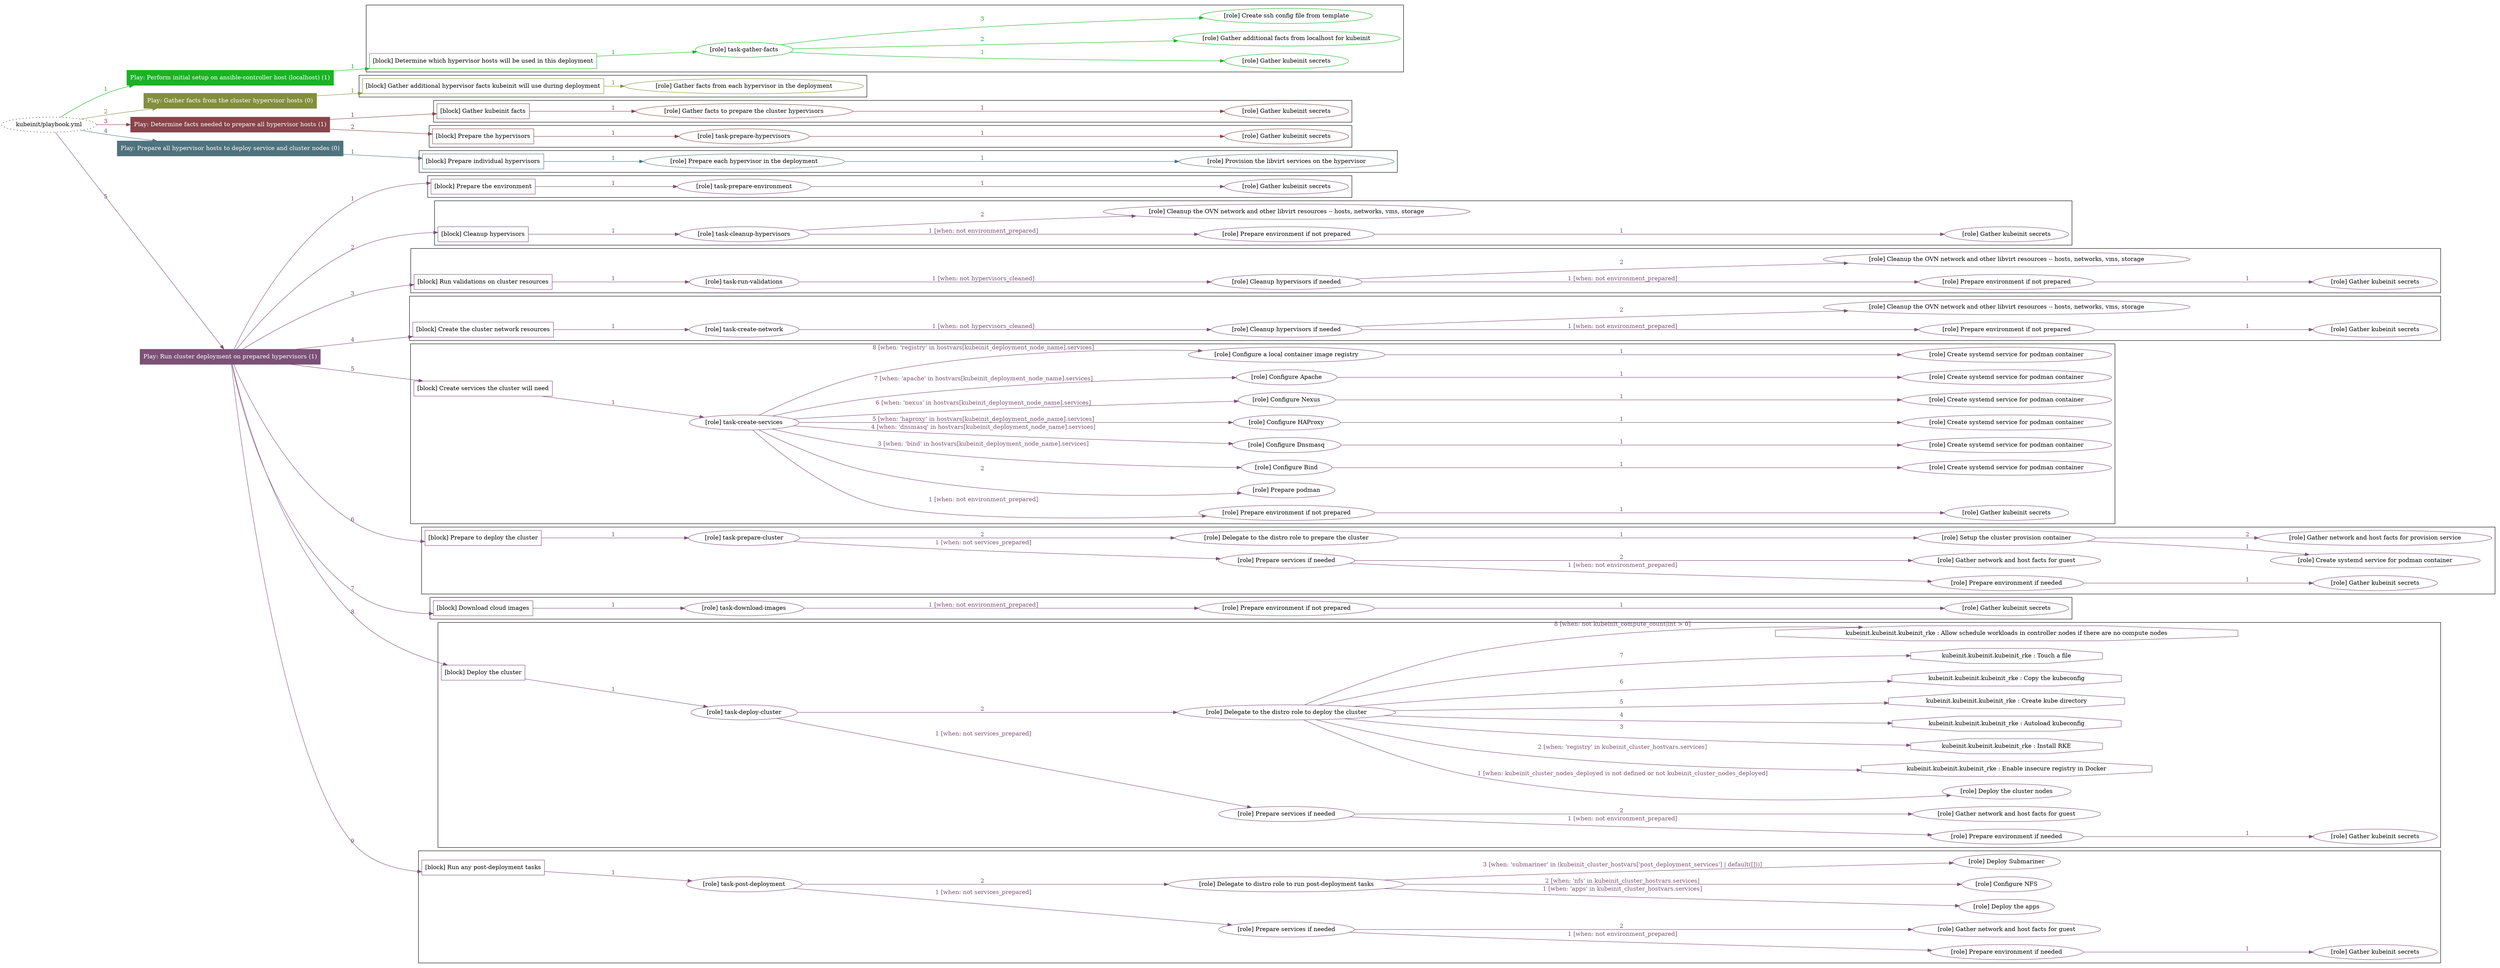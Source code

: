 digraph {
	graph [concentrate=true ordering=in rankdir=LR ratio=fill]
	edge [esep=5 sep=10]
	"kubeinit/playbook.yml" [URL="/home/runner/work/kubeinit/kubeinit/kubeinit/playbook.yml" id=playbook_711c20c7 style=dotted]
	"kubeinit/playbook.yml" -> play_214fc1b0 [label="1 " color="#19b325" fontcolor="#19b325" id=edge_57dbe8b3 labeltooltip="1 " tooltip="1 "]
	subgraph "Play: Perform initial setup on ansible-controller host (localhost) (1)" {
		play_214fc1b0 [label="Play: Perform initial setup on ansible-controller host (localhost) (1)" URL="/home/runner/work/kubeinit/kubeinit/kubeinit/playbook.yml" color="#19b325" fontcolor="#ffffff" id=play_214fc1b0 shape=box style=filled tooltip=localhost]
		play_214fc1b0 -> block_ea44c848 [label=1 color="#19b325" fontcolor="#19b325" id=edge_95ed7a09 labeltooltip=1 tooltip=1]
		subgraph cluster_block_ea44c848 {
			block_ea44c848 [label="[block] Determine which hypervisor hosts will be used in this deployment" URL="/home/runner/work/kubeinit/kubeinit/kubeinit/playbook.yml" color="#19b325" id=block_ea44c848 labeltooltip="Determine which hypervisor hosts will be used in this deployment" shape=box tooltip="Determine which hypervisor hosts will be used in this deployment"]
			block_ea44c848 -> role_e1f1c44b [label="1 " color="#19b325" fontcolor="#19b325" id=edge_ef534109 labeltooltip="1 " tooltip="1 "]
			subgraph "task-gather-facts" {
				role_e1f1c44b [label="[role] task-gather-facts" URL="/home/runner/work/kubeinit/kubeinit/kubeinit/playbook.yml" color="#19b325" id=role_e1f1c44b tooltip="task-gather-facts"]
				role_e1f1c44b -> role_3c6c5a44 [label="1 " color="#19b325" fontcolor="#19b325" id=edge_dedf1a59 labeltooltip="1 " tooltip="1 "]
				subgraph "Gather kubeinit secrets" {
					role_3c6c5a44 [label="[role] Gather kubeinit secrets" URL="/home/runner/.ansible/collections/ansible_collections/kubeinit/kubeinit/roles/kubeinit_prepare/tasks/build_hypervisors_group.yml" color="#19b325" id=role_3c6c5a44 tooltip="Gather kubeinit secrets"]
				}
				role_e1f1c44b -> role_33e240e6 [label="2 " color="#19b325" fontcolor="#19b325" id=edge_1fec184f labeltooltip="2 " tooltip="2 "]
				subgraph "Gather additional facts from localhost for kubeinit" {
					role_33e240e6 [label="[role] Gather additional facts from localhost for kubeinit" URL="/home/runner/.ansible/collections/ansible_collections/kubeinit/kubeinit/roles/kubeinit_prepare/tasks/build_hypervisors_group.yml" color="#19b325" id=role_33e240e6 tooltip="Gather additional facts from localhost for kubeinit"]
				}
				role_e1f1c44b -> role_198b8e3d [label="3 " color="#19b325" fontcolor="#19b325" id=edge_65fb6770 labeltooltip="3 " tooltip="3 "]
				subgraph "Create ssh config file from template" {
					role_198b8e3d [label="[role] Create ssh config file from template" URL="/home/runner/.ansible/collections/ansible_collections/kubeinit/kubeinit/roles/kubeinit_prepare/tasks/build_hypervisors_group.yml" color="#19b325" id=role_198b8e3d tooltip="Create ssh config file from template"]
				}
			}
		}
	}
	"kubeinit/playbook.yml" -> play_90fe5280 [label="2 " color="#838f3d" fontcolor="#838f3d" id=edge_ece88d2c labeltooltip="2 " tooltip="2 "]
	subgraph "Play: Gather facts from the cluster hypervisor hosts (0)" {
		play_90fe5280 [label="Play: Gather facts from the cluster hypervisor hosts (0)" URL="/home/runner/work/kubeinit/kubeinit/kubeinit/playbook.yml" color="#838f3d" fontcolor="#ffffff" id=play_90fe5280 shape=box style=filled tooltip="Play: Gather facts from the cluster hypervisor hosts (0)"]
		play_90fe5280 -> block_8ce32728 [label=1 color="#838f3d" fontcolor="#838f3d" id=edge_19ced10d labeltooltip=1 tooltip=1]
		subgraph cluster_block_8ce32728 {
			block_8ce32728 [label="[block] Gather additional hypervisor facts kubeinit will use during deployment" URL="/home/runner/work/kubeinit/kubeinit/kubeinit/playbook.yml" color="#838f3d" id=block_8ce32728 labeltooltip="Gather additional hypervisor facts kubeinit will use during deployment" shape=box tooltip="Gather additional hypervisor facts kubeinit will use during deployment"]
			block_8ce32728 -> role_c88ebbcf [label="1 " color="#838f3d" fontcolor="#838f3d" id=edge_a207d5c6 labeltooltip="1 " tooltip="1 "]
			subgraph "Gather facts from each hypervisor in the deployment" {
				role_c88ebbcf [label="[role] Gather facts from each hypervisor in the deployment" URL="/home/runner/work/kubeinit/kubeinit/kubeinit/playbook.yml" color="#838f3d" id=role_c88ebbcf tooltip="Gather facts from each hypervisor in the deployment"]
			}
		}
	}
	"kubeinit/playbook.yml" -> play_fbc1d474 [label="3 " color="#88444a" fontcolor="#88444a" id=edge_8e4b7264 labeltooltip="3 " tooltip="3 "]
	subgraph "Play: Determine facts needed to prepare all hypervisor hosts (1)" {
		play_fbc1d474 [label="Play: Determine facts needed to prepare all hypervisor hosts (1)" URL="/home/runner/work/kubeinit/kubeinit/kubeinit/playbook.yml" color="#88444a" fontcolor="#ffffff" id=play_fbc1d474 shape=box style=filled tooltip=localhost]
		play_fbc1d474 -> block_ddf51ad2 [label=1 color="#88444a" fontcolor="#88444a" id=edge_068ac76c labeltooltip=1 tooltip=1]
		subgraph cluster_block_ddf51ad2 {
			block_ddf51ad2 [label="[block] Gather kubeinit facts" URL="/home/runner/work/kubeinit/kubeinit/kubeinit/playbook.yml" color="#88444a" id=block_ddf51ad2 labeltooltip="Gather kubeinit facts" shape=box tooltip="Gather kubeinit facts"]
			block_ddf51ad2 -> role_77435d67 [label="1 " color="#88444a" fontcolor="#88444a" id=edge_20fa06d5 labeltooltip="1 " tooltip="1 "]
			subgraph "Gather facts to prepare the cluster hypervisors" {
				role_77435d67 [label="[role] Gather facts to prepare the cluster hypervisors" URL="/home/runner/work/kubeinit/kubeinit/kubeinit/playbook.yml" color="#88444a" id=role_77435d67 tooltip="Gather facts to prepare the cluster hypervisors"]
				role_77435d67 -> role_51ab264b [label="1 " color="#88444a" fontcolor="#88444a" id=edge_7c621c55 labeltooltip="1 " tooltip="1 "]
				subgraph "Gather kubeinit secrets" {
					role_51ab264b [label="[role] Gather kubeinit secrets" URL="/home/runner/.ansible/collections/ansible_collections/kubeinit/kubeinit/roles/kubeinit_prepare/tasks/gather_kubeinit_facts.yml" color="#88444a" id=role_51ab264b tooltip="Gather kubeinit secrets"]
				}
			}
		}
		play_fbc1d474 -> block_6181ce91 [label=2 color="#88444a" fontcolor="#88444a" id=edge_a964f5ef labeltooltip=2 tooltip=2]
		subgraph cluster_block_6181ce91 {
			block_6181ce91 [label="[block] Prepare the hypervisors" URL="/home/runner/work/kubeinit/kubeinit/kubeinit/playbook.yml" color="#88444a" id=block_6181ce91 labeltooltip="Prepare the hypervisors" shape=box tooltip="Prepare the hypervisors"]
			block_6181ce91 -> role_5fa8d7a3 [label="1 " color="#88444a" fontcolor="#88444a" id=edge_6501dcb7 labeltooltip="1 " tooltip="1 "]
			subgraph "task-prepare-hypervisors" {
				role_5fa8d7a3 [label="[role] task-prepare-hypervisors" URL="/home/runner/work/kubeinit/kubeinit/kubeinit/playbook.yml" color="#88444a" id=role_5fa8d7a3 tooltip="task-prepare-hypervisors"]
				role_5fa8d7a3 -> role_8c03abdd [label="1 " color="#88444a" fontcolor="#88444a" id=edge_675681dc labeltooltip="1 " tooltip="1 "]
				subgraph "Gather kubeinit secrets" {
					role_8c03abdd [label="[role] Gather kubeinit secrets" URL="/home/runner/.ansible/collections/ansible_collections/kubeinit/kubeinit/roles/kubeinit_prepare/tasks/gather_kubeinit_facts.yml" color="#88444a" id=role_8c03abdd tooltip="Gather kubeinit secrets"]
				}
			}
		}
	}
	"kubeinit/playbook.yml" -> play_4b5b3547 [label="4 " color="#4f737d" fontcolor="#4f737d" id=edge_95fb5eca labeltooltip="4 " tooltip="4 "]
	subgraph "Play: Prepare all hypervisor hosts to deploy service and cluster nodes (0)" {
		play_4b5b3547 [label="Play: Prepare all hypervisor hosts to deploy service and cluster nodes (0)" URL="/home/runner/work/kubeinit/kubeinit/kubeinit/playbook.yml" color="#4f737d" fontcolor="#ffffff" id=play_4b5b3547 shape=box style=filled tooltip="Play: Prepare all hypervisor hosts to deploy service and cluster nodes (0)"]
		play_4b5b3547 -> block_3a2e6f7f [label=1 color="#4f737d" fontcolor="#4f737d" id=edge_73a183a6 labeltooltip=1 tooltip=1]
		subgraph cluster_block_3a2e6f7f {
			block_3a2e6f7f [label="[block] Prepare individual hypervisors" URL="/home/runner/work/kubeinit/kubeinit/kubeinit/playbook.yml" color="#4f737d" id=block_3a2e6f7f labeltooltip="Prepare individual hypervisors" shape=box tooltip="Prepare individual hypervisors"]
			block_3a2e6f7f -> role_417a2076 [label="1 " color="#4f737d" fontcolor="#4f737d" id=edge_ab712b32 labeltooltip="1 " tooltip="1 "]
			subgraph "Prepare each hypervisor in the deployment" {
				role_417a2076 [label="[role] Prepare each hypervisor in the deployment" URL="/home/runner/work/kubeinit/kubeinit/kubeinit/playbook.yml" color="#4f737d" id=role_417a2076 tooltip="Prepare each hypervisor in the deployment"]
				role_417a2076 -> role_24efe992 [label="1 " color="#4f737d" fontcolor="#4f737d" id=edge_10b0008b labeltooltip="1 " tooltip="1 "]
				subgraph "Provision the libvirt services on the hypervisor" {
					role_24efe992 [label="[role] Provision the libvirt services on the hypervisor" URL="/home/runner/.ansible/collections/ansible_collections/kubeinit/kubeinit/roles/kubeinit_prepare/tasks/prepare_hypervisor.yml" color="#4f737d" id=role_24efe992 tooltip="Provision the libvirt services on the hypervisor"]
				}
			}
		}
	}
	"kubeinit/playbook.yml" -> play_e7822eab [label="5 " color="#7c5077" fontcolor="#7c5077" id=edge_194113bd labeltooltip="5 " tooltip="5 "]
	subgraph "Play: Run cluster deployment on prepared hypervisors (1)" {
		play_e7822eab [label="Play: Run cluster deployment on prepared hypervisors (1)" URL="/home/runner/work/kubeinit/kubeinit/kubeinit/playbook.yml" color="#7c5077" fontcolor="#ffffff" id=play_e7822eab shape=box style=filled tooltip=localhost]
		play_e7822eab -> block_1a16187d [label=1 color="#7c5077" fontcolor="#7c5077" id=edge_89b601cd labeltooltip=1 tooltip=1]
		subgraph cluster_block_1a16187d {
			block_1a16187d [label="[block] Prepare the environment" URL="/home/runner/work/kubeinit/kubeinit/kubeinit/playbook.yml" color="#7c5077" id=block_1a16187d labeltooltip="Prepare the environment" shape=box tooltip="Prepare the environment"]
			block_1a16187d -> role_b9d15fd5 [label="1 " color="#7c5077" fontcolor="#7c5077" id=edge_543f67b5 labeltooltip="1 " tooltip="1 "]
			subgraph "task-prepare-environment" {
				role_b9d15fd5 [label="[role] task-prepare-environment" URL="/home/runner/work/kubeinit/kubeinit/kubeinit/playbook.yml" color="#7c5077" id=role_b9d15fd5 tooltip="task-prepare-environment"]
				role_b9d15fd5 -> role_70a9867b [label="1 " color="#7c5077" fontcolor="#7c5077" id=edge_7da4112d labeltooltip="1 " tooltip="1 "]
				subgraph "Gather kubeinit secrets" {
					role_70a9867b [label="[role] Gather kubeinit secrets" URL="/home/runner/.ansible/collections/ansible_collections/kubeinit/kubeinit/roles/kubeinit_prepare/tasks/gather_kubeinit_facts.yml" color="#7c5077" id=role_70a9867b tooltip="Gather kubeinit secrets"]
				}
			}
		}
		play_e7822eab -> block_aea84bf8 [label=2 color="#7c5077" fontcolor="#7c5077" id=edge_16d8db32 labeltooltip=2 tooltip=2]
		subgraph cluster_block_aea84bf8 {
			block_aea84bf8 [label="[block] Cleanup hypervisors" URL="/home/runner/work/kubeinit/kubeinit/kubeinit/playbook.yml" color="#7c5077" id=block_aea84bf8 labeltooltip="Cleanup hypervisors" shape=box tooltip="Cleanup hypervisors"]
			block_aea84bf8 -> role_2a44ef31 [label="1 " color="#7c5077" fontcolor="#7c5077" id=edge_fe8e360c labeltooltip="1 " tooltip="1 "]
			subgraph "task-cleanup-hypervisors" {
				role_2a44ef31 [label="[role] task-cleanup-hypervisors" URL="/home/runner/work/kubeinit/kubeinit/kubeinit/playbook.yml" color="#7c5077" id=role_2a44ef31 tooltip="task-cleanup-hypervisors"]
				role_2a44ef31 -> role_69945e11 [label="1 [when: not environment_prepared]" color="#7c5077" fontcolor="#7c5077" id=edge_2a96bafc labeltooltip="1 [when: not environment_prepared]" tooltip="1 [when: not environment_prepared]"]
				subgraph "Prepare environment if not prepared" {
					role_69945e11 [label="[role] Prepare environment if not prepared" URL="/home/runner/.ansible/collections/ansible_collections/kubeinit/kubeinit/roles/kubeinit_prepare/tasks/cleanup_hypervisors.yml" color="#7c5077" id=role_69945e11 tooltip="Prepare environment if not prepared"]
					role_69945e11 -> role_60bac587 [label="1 " color="#7c5077" fontcolor="#7c5077" id=edge_454e96a7 labeltooltip="1 " tooltip="1 "]
					subgraph "Gather kubeinit secrets" {
						role_60bac587 [label="[role] Gather kubeinit secrets" URL="/home/runner/.ansible/collections/ansible_collections/kubeinit/kubeinit/roles/kubeinit_prepare/tasks/gather_kubeinit_facts.yml" color="#7c5077" id=role_60bac587 tooltip="Gather kubeinit secrets"]
					}
				}
				role_2a44ef31 -> role_38dc7ac6 [label="2 " color="#7c5077" fontcolor="#7c5077" id=edge_72c47abd labeltooltip="2 " tooltip="2 "]
				subgraph "Cleanup the OVN network and other libvirt resources -- hosts, networks, vms, storage" {
					role_38dc7ac6 [label="[role] Cleanup the OVN network and other libvirt resources -- hosts, networks, vms, storage" URL="/home/runner/.ansible/collections/ansible_collections/kubeinit/kubeinit/roles/kubeinit_prepare/tasks/cleanup_hypervisors.yml" color="#7c5077" id=role_38dc7ac6 tooltip="Cleanup the OVN network and other libvirt resources -- hosts, networks, vms, storage"]
				}
			}
		}
		play_e7822eab -> block_3b66fa49 [label=3 color="#7c5077" fontcolor="#7c5077" id=edge_faf1b9b4 labeltooltip=3 tooltip=3]
		subgraph cluster_block_3b66fa49 {
			block_3b66fa49 [label="[block] Run validations on cluster resources" URL="/home/runner/work/kubeinit/kubeinit/kubeinit/playbook.yml" color="#7c5077" id=block_3b66fa49 labeltooltip="Run validations on cluster resources" shape=box tooltip="Run validations on cluster resources"]
			block_3b66fa49 -> role_8dd8e506 [label="1 " color="#7c5077" fontcolor="#7c5077" id=edge_f4f17aca labeltooltip="1 " tooltip="1 "]
			subgraph "task-run-validations" {
				role_8dd8e506 [label="[role] task-run-validations" URL="/home/runner/work/kubeinit/kubeinit/kubeinit/playbook.yml" color="#7c5077" id=role_8dd8e506 tooltip="task-run-validations"]
				role_8dd8e506 -> role_51ef7f49 [label="1 [when: not hypervisors_cleaned]" color="#7c5077" fontcolor="#7c5077" id=edge_130e4265 labeltooltip="1 [when: not hypervisors_cleaned]" tooltip="1 [when: not hypervisors_cleaned]"]
				subgraph "Cleanup hypervisors if needed" {
					role_51ef7f49 [label="[role] Cleanup hypervisors if needed" URL="/home/runner/.ansible/collections/ansible_collections/kubeinit/kubeinit/roles/kubeinit_validations/tasks/main.yml" color="#7c5077" id=role_51ef7f49 tooltip="Cleanup hypervisors if needed"]
					role_51ef7f49 -> role_917b35ef [label="1 [when: not environment_prepared]" color="#7c5077" fontcolor="#7c5077" id=edge_a919403b labeltooltip="1 [when: not environment_prepared]" tooltip="1 [when: not environment_prepared]"]
					subgraph "Prepare environment if not prepared" {
						role_917b35ef [label="[role] Prepare environment if not prepared" URL="/home/runner/.ansible/collections/ansible_collections/kubeinit/kubeinit/roles/kubeinit_prepare/tasks/cleanup_hypervisors.yml" color="#7c5077" id=role_917b35ef tooltip="Prepare environment if not prepared"]
						role_917b35ef -> role_5bee7c97 [label="1 " color="#7c5077" fontcolor="#7c5077" id=edge_b479de59 labeltooltip="1 " tooltip="1 "]
						subgraph "Gather kubeinit secrets" {
							role_5bee7c97 [label="[role] Gather kubeinit secrets" URL="/home/runner/.ansible/collections/ansible_collections/kubeinit/kubeinit/roles/kubeinit_prepare/tasks/gather_kubeinit_facts.yml" color="#7c5077" id=role_5bee7c97 tooltip="Gather kubeinit secrets"]
						}
					}
					role_51ef7f49 -> role_f575540c [label="2 " color="#7c5077" fontcolor="#7c5077" id=edge_c1e54db2 labeltooltip="2 " tooltip="2 "]
					subgraph "Cleanup the OVN network and other libvirt resources -- hosts, networks, vms, storage" {
						role_f575540c [label="[role] Cleanup the OVN network and other libvirt resources -- hosts, networks, vms, storage" URL="/home/runner/.ansible/collections/ansible_collections/kubeinit/kubeinit/roles/kubeinit_prepare/tasks/cleanup_hypervisors.yml" color="#7c5077" id=role_f575540c tooltip="Cleanup the OVN network and other libvirt resources -- hosts, networks, vms, storage"]
					}
				}
			}
		}
		play_e7822eab -> block_64578ac2 [label=4 color="#7c5077" fontcolor="#7c5077" id=edge_e8721cf5 labeltooltip=4 tooltip=4]
		subgraph cluster_block_64578ac2 {
			block_64578ac2 [label="[block] Create the cluster network resources" URL="/home/runner/work/kubeinit/kubeinit/kubeinit/playbook.yml" color="#7c5077" id=block_64578ac2 labeltooltip="Create the cluster network resources" shape=box tooltip="Create the cluster network resources"]
			block_64578ac2 -> role_57e54713 [label="1 " color="#7c5077" fontcolor="#7c5077" id=edge_3db9b8ed labeltooltip="1 " tooltip="1 "]
			subgraph "task-create-network" {
				role_57e54713 [label="[role] task-create-network" URL="/home/runner/work/kubeinit/kubeinit/kubeinit/playbook.yml" color="#7c5077" id=role_57e54713 tooltip="task-create-network"]
				role_57e54713 -> role_9c4814fb [label="1 [when: not hypervisors_cleaned]" color="#7c5077" fontcolor="#7c5077" id=edge_f746c1ac labeltooltip="1 [when: not hypervisors_cleaned]" tooltip="1 [when: not hypervisors_cleaned]"]
				subgraph "Cleanup hypervisors if needed" {
					role_9c4814fb [label="[role] Cleanup hypervisors if needed" URL="/home/runner/.ansible/collections/ansible_collections/kubeinit/kubeinit/roles/kubeinit_libvirt/tasks/create_network.yml" color="#7c5077" id=role_9c4814fb tooltip="Cleanup hypervisors if needed"]
					role_9c4814fb -> role_ff69b3dd [label="1 [when: not environment_prepared]" color="#7c5077" fontcolor="#7c5077" id=edge_64c75f0f labeltooltip="1 [when: not environment_prepared]" tooltip="1 [when: not environment_prepared]"]
					subgraph "Prepare environment if not prepared" {
						role_ff69b3dd [label="[role] Prepare environment if not prepared" URL="/home/runner/.ansible/collections/ansible_collections/kubeinit/kubeinit/roles/kubeinit_prepare/tasks/cleanup_hypervisors.yml" color="#7c5077" id=role_ff69b3dd tooltip="Prepare environment if not prepared"]
						role_ff69b3dd -> role_91a0a296 [label="1 " color="#7c5077" fontcolor="#7c5077" id=edge_13a25625 labeltooltip="1 " tooltip="1 "]
						subgraph "Gather kubeinit secrets" {
							role_91a0a296 [label="[role] Gather kubeinit secrets" URL="/home/runner/.ansible/collections/ansible_collections/kubeinit/kubeinit/roles/kubeinit_prepare/tasks/gather_kubeinit_facts.yml" color="#7c5077" id=role_91a0a296 tooltip="Gather kubeinit secrets"]
						}
					}
					role_9c4814fb -> role_e885068e [label="2 " color="#7c5077" fontcolor="#7c5077" id=edge_9f51c68c labeltooltip="2 " tooltip="2 "]
					subgraph "Cleanup the OVN network and other libvirt resources -- hosts, networks, vms, storage" {
						role_e885068e [label="[role] Cleanup the OVN network and other libvirt resources -- hosts, networks, vms, storage" URL="/home/runner/.ansible/collections/ansible_collections/kubeinit/kubeinit/roles/kubeinit_prepare/tasks/cleanup_hypervisors.yml" color="#7c5077" id=role_e885068e tooltip="Cleanup the OVN network and other libvirt resources -- hosts, networks, vms, storage"]
					}
				}
			}
		}
		play_e7822eab -> block_e38591e6 [label=5 color="#7c5077" fontcolor="#7c5077" id=edge_d6c42f82 labeltooltip=5 tooltip=5]
		subgraph cluster_block_e38591e6 {
			block_e38591e6 [label="[block] Create services the cluster will need" URL="/home/runner/work/kubeinit/kubeinit/kubeinit/playbook.yml" color="#7c5077" id=block_e38591e6 labeltooltip="Create services the cluster will need" shape=box tooltip="Create services the cluster will need"]
			block_e38591e6 -> role_5f37a24f [label="1 " color="#7c5077" fontcolor="#7c5077" id=edge_ffc67028 labeltooltip="1 " tooltip="1 "]
			subgraph "task-create-services" {
				role_5f37a24f [label="[role] task-create-services" URL="/home/runner/work/kubeinit/kubeinit/kubeinit/playbook.yml" color="#7c5077" id=role_5f37a24f tooltip="task-create-services"]
				role_5f37a24f -> role_b68268a9 [label="1 [when: not environment_prepared]" color="#7c5077" fontcolor="#7c5077" id=edge_a255ffe8 labeltooltip="1 [when: not environment_prepared]" tooltip="1 [when: not environment_prepared]"]
				subgraph "Prepare environment if not prepared" {
					role_b68268a9 [label="[role] Prepare environment if not prepared" URL="/home/runner/.ansible/collections/ansible_collections/kubeinit/kubeinit/roles/kubeinit_services/tasks/main.yml" color="#7c5077" id=role_b68268a9 tooltip="Prepare environment if not prepared"]
					role_b68268a9 -> role_676692c2 [label="1 " color="#7c5077" fontcolor="#7c5077" id=edge_284086e5 labeltooltip="1 " tooltip="1 "]
					subgraph "Gather kubeinit secrets" {
						role_676692c2 [label="[role] Gather kubeinit secrets" URL="/home/runner/.ansible/collections/ansible_collections/kubeinit/kubeinit/roles/kubeinit_prepare/tasks/gather_kubeinit_facts.yml" color="#7c5077" id=role_676692c2 tooltip="Gather kubeinit secrets"]
					}
				}
				role_5f37a24f -> role_47969578 [label="2 " color="#7c5077" fontcolor="#7c5077" id=edge_728c14b8 labeltooltip="2 " tooltip="2 "]
				subgraph "Prepare podman" {
					role_47969578 [label="[role] Prepare podman" URL="/home/runner/.ansible/collections/ansible_collections/kubeinit/kubeinit/roles/kubeinit_services/tasks/00_create_service_pod.yml" color="#7c5077" id=role_47969578 tooltip="Prepare podman"]
				}
				role_5f37a24f -> role_09c079af [label="3 [when: 'bind' in hostvars[kubeinit_deployment_node_name].services]" color="#7c5077" fontcolor="#7c5077" id=edge_a419a7b6 labeltooltip="3 [when: 'bind' in hostvars[kubeinit_deployment_node_name].services]" tooltip="3 [when: 'bind' in hostvars[kubeinit_deployment_node_name].services]"]
				subgraph "Configure Bind" {
					role_09c079af [label="[role] Configure Bind" URL="/home/runner/.ansible/collections/ansible_collections/kubeinit/kubeinit/roles/kubeinit_services/tasks/start_services_containers.yml" color="#7c5077" id=role_09c079af tooltip="Configure Bind"]
					role_09c079af -> role_58a844c7 [label="1 " color="#7c5077" fontcolor="#7c5077" id=edge_38dc413a labeltooltip="1 " tooltip="1 "]
					subgraph "Create systemd service for podman container" {
						role_58a844c7 [label="[role] Create systemd service for podman container" URL="/home/runner/.ansible/collections/ansible_collections/kubeinit/kubeinit/roles/kubeinit_bind/tasks/main.yml" color="#7c5077" id=role_58a844c7 tooltip="Create systemd service for podman container"]
					}
				}
				role_5f37a24f -> role_75bf103f [label="4 [when: 'dnsmasq' in hostvars[kubeinit_deployment_node_name].services]" color="#7c5077" fontcolor="#7c5077" id=edge_8943fa74 labeltooltip="4 [when: 'dnsmasq' in hostvars[kubeinit_deployment_node_name].services]" tooltip="4 [when: 'dnsmasq' in hostvars[kubeinit_deployment_node_name].services]"]
				subgraph "Configure Dnsmasq" {
					role_75bf103f [label="[role] Configure Dnsmasq" URL="/home/runner/.ansible/collections/ansible_collections/kubeinit/kubeinit/roles/kubeinit_services/tasks/start_services_containers.yml" color="#7c5077" id=role_75bf103f tooltip="Configure Dnsmasq"]
					role_75bf103f -> role_1273b8ac [label="1 " color="#7c5077" fontcolor="#7c5077" id=edge_92ff3bc0 labeltooltip="1 " tooltip="1 "]
					subgraph "Create systemd service for podman container" {
						role_1273b8ac [label="[role] Create systemd service for podman container" URL="/home/runner/.ansible/collections/ansible_collections/kubeinit/kubeinit/roles/kubeinit_dnsmasq/tasks/main.yml" color="#7c5077" id=role_1273b8ac tooltip="Create systemd service for podman container"]
					}
				}
				role_5f37a24f -> role_76f90720 [label="5 [when: 'haproxy' in hostvars[kubeinit_deployment_node_name].services]" color="#7c5077" fontcolor="#7c5077" id=edge_55ba71b0 labeltooltip="5 [when: 'haproxy' in hostvars[kubeinit_deployment_node_name].services]" tooltip="5 [when: 'haproxy' in hostvars[kubeinit_deployment_node_name].services]"]
				subgraph "Configure HAProxy" {
					role_76f90720 [label="[role] Configure HAProxy" URL="/home/runner/.ansible/collections/ansible_collections/kubeinit/kubeinit/roles/kubeinit_services/tasks/start_services_containers.yml" color="#7c5077" id=role_76f90720 tooltip="Configure HAProxy"]
					role_76f90720 -> role_3d866302 [label="1 " color="#7c5077" fontcolor="#7c5077" id=edge_615f32cf labeltooltip="1 " tooltip="1 "]
					subgraph "Create systemd service for podman container" {
						role_3d866302 [label="[role] Create systemd service for podman container" URL="/home/runner/.ansible/collections/ansible_collections/kubeinit/kubeinit/roles/kubeinit_haproxy/tasks/main.yml" color="#7c5077" id=role_3d866302 tooltip="Create systemd service for podman container"]
					}
				}
				role_5f37a24f -> role_c3728678 [label="6 [when: 'nexus' in hostvars[kubeinit_deployment_node_name].services]" color="#7c5077" fontcolor="#7c5077" id=edge_83b0c218 labeltooltip="6 [when: 'nexus' in hostvars[kubeinit_deployment_node_name].services]" tooltip="6 [when: 'nexus' in hostvars[kubeinit_deployment_node_name].services]"]
				subgraph "Configure Nexus" {
					role_c3728678 [label="[role] Configure Nexus" URL="/home/runner/.ansible/collections/ansible_collections/kubeinit/kubeinit/roles/kubeinit_services/tasks/start_services_containers.yml" color="#7c5077" id=role_c3728678 tooltip="Configure Nexus"]
					role_c3728678 -> role_88f312d3 [label="1 " color="#7c5077" fontcolor="#7c5077" id=edge_8a241ec7 labeltooltip="1 " tooltip="1 "]
					subgraph "Create systemd service for podman container" {
						role_88f312d3 [label="[role] Create systemd service for podman container" URL="/home/runner/.ansible/collections/ansible_collections/kubeinit/kubeinit/roles/kubeinit_nexus/tasks/main.yml" color="#7c5077" id=role_88f312d3 tooltip="Create systemd service for podman container"]
					}
				}
				role_5f37a24f -> role_afd1b422 [label="7 [when: 'apache' in hostvars[kubeinit_deployment_node_name].services]" color="#7c5077" fontcolor="#7c5077" id=edge_2327b7c5 labeltooltip="7 [when: 'apache' in hostvars[kubeinit_deployment_node_name].services]" tooltip="7 [when: 'apache' in hostvars[kubeinit_deployment_node_name].services]"]
				subgraph "Configure Apache" {
					role_afd1b422 [label="[role] Configure Apache" URL="/home/runner/.ansible/collections/ansible_collections/kubeinit/kubeinit/roles/kubeinit_services/tasks/start_services_containers.yml" color="#7c5077" id=role_afd1b422 tooltip="Configure Apache"]
					role_afd1b422 -> role_e5b7bfdf [label="1 " color="#7c5077" fontcolor="#7c5077" id=edge_f2f154e1 labeltooltip="1 " tooltip="1 "]
					subgraph "Create systemd service for podman container" {
						role_e5b7bfdf [label="[role] Create systemd service for podman container" URL="/home/runner/.ansible/collections/ansible_collections/kubeinit/kubeinit/roles/kubeinit_apache/tasks/main.yml" color="#7c5077" id=role_e5b7bfdf tooltip="Create systemd service for podman container"]
					}
				}
				role_5f37a24f -> role_4d05e99e [label="8 [when: 'registry' in hostvars[kubeinit_deployment_node_name].services]" color="#7c5077" fontcolor="#7c5077" id=edge_ec2d119d labeltooltip="8 [when: 'registry' in hostvars[kubeinit_deployment_node_name].services]" tooltip="8 [when: 'registry' in hostvars[kubeinit_deployment_node_name].services]"]
				subgraph "Configure a local container image registry" {
					role_4d05e99e [label="[role] Configure a local container image registry" URL="/home/runner/.ansible/collections/ansible_collections/kubeinit/kubeinit/roles/kubeinit_services/tasks/start_services_containers.yml" color="#7c5077" id=role_4d05e99e tooltip="Configure a local container image registry"]
					role_4d05e99e -> role_d81531cd [label="1 " color="#7c5077" fontcolor="#7c5077" id=edge_3d8f76ec labeltooltip="1 " tooltip="1 "]
					subgraph "Create systemd service for podman container" {
						role_d81531cd [label="[role] Create systemd service for podman container" URL="/home/runner/.ansible/collections/ansible_collections/kubeinit/kubeinit/roles/kubeinit_registry/tasks/main.yml" color="#7c5077" id=role_d81531cd tooltip="Create systemd service for podman container"]
					}
				}
			}
		}
		play_e7822eab -> block_b770a70f [label=6 color="#7c5077" fontcolor="#7c5077" id=edge_44b8fd51 labeltooltip=6 tooltip=6]
		subgraph cluster_block_b770a70f {
			block_b770a70f [label="[block] Prepare to deploy the cluster" URL="/home/runner/work/kubeinit/kubeinit/kubeinit/playbook.yml" color="#7c5077" id=block_b770a70f labeltooltip="Prepare to deploy the cluster" shape=box tooltip="Prepare to deploy the cluster"]
			block_b770a70f -> role_c93e2a66 [label="1 " color="#7c5077" fontcolor="#7c5077" id=edge_f73d247c labeltooltip="1 " tooltip="1 "]
			subgraph "task-prepare-cluster" {
				role_c93e2a66 [label="[role] task-prepare-cluster" URL="/home/runner/work/kubeinit/kubeinit/kubeinit/playbook.yml" color="#7c5077" id=role_c93e2a66 tooltip="task-prepare-cluster"]
				role_c93e2a66 -> role_bd434b57 [label="1 [when: not services_prepared]" color="#7c5077" fontcolor="#7c5077" id=edge_3ff58923 labeltooltip="1 [when: not services_prepared]" tooltip="1 [when: not services_prepared]"]
				subgraph "Prepare services if needed" {
					role_bd434b57 [label="[role] Prepare services if needed" URL="/home/runner/.ansible/collections/ansible_collections/kubeinit/kubeinit/roles/kubeinit_prepare/tasks/prepare_cluster.yml" color="#7c5077" id=role_bd434b57 tooltip="Prepare services if needed"]
					role_bd434b57 -> role_9a8d5686 [label="1 [when: not environment_prepared]" color="#7c5077" fontcolor="#7c5077" id=edge_9ef0afc8 labeltooltip="1 [when: not environment_prepared]" tooltip="1 [when: not environment_prepared]"]
					subgraph "Prepare environment if needed" {
						role_9a8d5686 [label="[role] Prepare environment if needed" URL="/home/runner/.ansible/collections/ansible_collections/kubeinit/kubeinit/roles/kubeinit_services/tasks/prepare_services.yml" color="#7c5077" id=role_9a8d5686 tooltip="Prepare environment if needed"]
						role_9a8d5686 -> role_9236c680 [label="1 " color="#7c5077" fontcolor="#7c5077" id=edge_988661f6 labeltooltip="1 " tooltip="1 "]
						subgraph "Gather kubeinit secrets" {
							role_9236c680 [label="[role] Gather kubeinit secrets" URL="/home/runner/.ansible/collections/ansible_collections/kubeinit/kubeinit/roles/kubeinit_prepare/tasks/gather_kubeinit_facts.yml" color="#7c5077" id=role_9236c680 tooltip="Gather kubeinit secrets"]
						}
					}
					role_bd434b57 -> role_bb221d8b [label="2 " color="#7c5077" fontcolor="#7c5077" id=edge_80e5d085 labeltooltip="2 " tooltip="2 "]
					subgraph "Gather network and host facts for guest" {
						role_bb221d8b [label="[role] Gather network and host facts for guest" URL="/home/runner/.ansible/collections/ansible_collections/kubeinit/kubeinit/roles/kubeinit_services/tasks/prepare_services.yml" color="#7c5077" id=role_bb221d8b tooltip="Gather network and host facts for guest"]
					}
				}
				role_c93e2a66 -> role_2dc76e4b [label="2 " color="#7c5077" fontcolor="#7c5077" id=edge_8ce1b142 labeltooltip="2 " tooltip="2 "]
				subgraph "Delegate to the distro role to prepare the cluster" {
					role_2dc76e4b [label="[role] Delegate to the distro role to prepare the cluster" URL="/home/runner/.ansible/collections/ansible_collections/kubeinit/kubeinit/roles/kubeinit_prepare/tasks/prepare_cluster.yml" color="#7c5077" id=role_2dc76e4b tooltip="Delegate to the distro role to prepare the cluster"]
					role_2dc76e4b -> role_123b74b9 [label="1 " color="#7c5077" fontcolor="#7c5077" id=edge_b56f4ddb labeltooltip="1 " tooltip="1 "]
					subgraph "Setup the cluster provision container" {
						role_123b74b9 [label="[role] Setup the cluster provision container" URL="/home/runner/.ansible/collections/ansible_collections/kubeinit/kubeinit/roles/kubeinit_rke/tasks/prepare_cluster.yml" color="#7c5077" id=role_123b74b9 tooltip="Setup the cluster provision container"]
						role_123b74b9 -> role_c0611c22 [label="1 " color="#7c5077" fontcolor="#7c5077" id=edge_9164290b labeltooltip="1 " tooltip="1 "]
						subgraph "Create systemd service for podman container" {
							role_c0611c22 [label="[role] Create systemd service for podman container" URL="/home/runner/.ansible/collections/ansible_collections/kubeinit/kubeinit/roles/kubeinit_services/tasks/create_provision_container.yml" color="#7c5077" id=role_c0611c22 tooltip="Create systemd service for podman container"]
						}
						role_123b74b9 -> role_da3b843d [label="2 " color="#7c5077" fontcolor="#7c5077" id=edge_f4a67492 labeltooltip="2 " tooltip="2 "]
						subgraph "Gather network and host facts for provision service" {
							role_da3b843d [label="[role] Gather network and host facts for provision service" URL="/home/runner/.ansible/collections/ansible_collections/kubeinit/kubeinit/roles/kubeinit_services/tasks/create_provision_container.yml" color="#7c5077" id=role_da3b843d tooltip="Gather network and host facts for provision service"]
						}
					}
				}
			}
		}
		play_e7822eab -> block_e19df725 [label=7 color="#7c5077" fontcolor="#7c5077" id=edge_e85e6787 labeltooltip=7 tooltip=7]
		subgraph cluster_block_e19df725 {
			block_e19df725 [label="[block] Download cloud images" URL="/home/runner/work/kubeinit/kubeinit/kubeinit/playbook.yml" color="#7c5077" id=block_e19df725 labeltooltip="Download cloud images" shape=box tooltip="Download cloud images"]
			block_e19df725 -> role_213cee07 [label="1 " color="#7c5077" fontcolor="#7c5077" id=edge_f2af72aa labeltooltip="1 " tooltip="1 "]
			subgraph "task-download-images" {
				role_213cee07 [label="[role] task-download-images" URL="/home/runner/work/kubeinit/kubeinit/kubeinit/playbook.yml" color="#7c5077" id=role_213cee07 tooltip="task-download-images"]
				role_213cee07 -> role_dd793047 [label="1 [when: not environment_prepared]" color="#7c5077" fontcolor="#7c5077" id=edge_f2ae4ab6 labeltooltip="1 [when: not environment_prepared]" tooltip="1 [when: not environment_prepared]"]
				subgraph "Prepare environment if not prepared" {
					role_dd793047 [label="[role] Prepare environment if not prepared" URL="/home/runner/.ansible/collections/ansible_collections/kubeinit/kubeinit/roles/kubeinit_libvirt/tasks/download_cloud_images.yml" color="#7c5077" id=role_dd793047 tooltip="Prepare environment if not prepared"]
					role_dd793047 -> role_6ac93477 [label="1 " color="#7c5077" fontcolor="#7c5077" id=edge_5d857bd7 labeltooltip="1 " tooltip="1 "]
					subgraph "Gather kubeinit secrets" {
						role_6ac93477 [label="[role] Gather kubeinit secrets" URL="/home/runner/.ansible/collections/ansible_collections/kubeinit/kubeinit/roles/kubeinit_prepare/tasks/gather_kubeinit_facts.yml" color="#7c5077" id=role_6ac93477 tooltip="Gather kubeinit secrets"]
					}
				}
			}
		}
		play_e7822eab -> block_acf14e1b [label=8 color="#7c5077" fontcolor="#7c5077" id=edge_652ab725 labeltooltip=8 tooltip=8]
		subgraph cluster_block_acf14e1b {
			block_acf14e1b [label="[block] Deploy the cluster" URL="/home/runner/work/kubeinit/kubeinit/kubeinit/playbook.yml" color="#7c5077" id=block_acf14e1b labeltooltip="Deploy the cluster" shape=box tooltip="Deploy the cluster"]
			block_acf14e1b -> role_f88db0d9 [label="1 " color="#7c5077" fontcolor="#7c5077" id=edge_06e64023 labeltooltip="1 " tooltip="1 "]
			subgraph "task-deploy-cluster" {
				role_f88db0d9 [label="[role] task-deploy-cluster" URL="/home/runner/work/kubeinit/kubeinit/kubeinit/playbook.yml" color="#7c5077" id=role_f88db0d9 tooltip="task-deploy-cluster"]
				role_f88db0d9 -> role_1470f315 [label="1 [when: not services_prepared]" color="#7c5077" fontcolor="#7c5077" id=edge_0f0d8c43 labeltooltip="1 [when: not services_prepared]" tooltip="1 [when: not services_prepared]"]
				subgraph "Prepare services if needed" {
					role_1470f315 [label="[role] Prepare services if needed" URL="/home/runner/.ansible/collections/ansible_collections/kubeinit/kubeinit/roles/kubeinit_prepare/tasks/deploy_cluster.yml" color="#7c5077" id=role_1470f315 tooltip="Prepare services if needed"]
					role_1470f315 -> role_aabe7c11 [label="1 [when: not environment_prepared]" color="#7c5077" fontcolor="#7c5077" id=edge_442e5852 labeltooltip="1 [when: not environment_prepared]" tooltip="1 [when: not environment_prepared]"]
					subgraph "Prepare environment if needed" {
						role_aabe7c11 [label="[role] Prepare environment if needed" URL="/home/runner/.ansible/collections/ansible_collections/kubeinit/kubeinit/roles/kubeinit_services/tasks/prepare_services.yml" color="#7c5077" id=role_aabe7c11 tooltip="Prepare environment if needed"]
						role_aabe7c11 -> role_5a17e62e [label="1 " color="#7c5077" fontcolor="#7c5077" id=edge_87509627 labeltooltip="1 " tooltip="1 "]
						subgraph "Gather kubeinit secrets" {
							role_5a17e62e [label="[role] Gather kubeinit secrets" URL="/home/runner/.ansible/collections/ansible_collections/kubeinit/kubeinit/roles/kubeinit_prepare/tasks/gather_kubeinit_facts.yml" color="#7c5077" id=role_5a17e62e tooltip="Gather kubeinit secrets"]
						}
					}
					role_1470f315 -> role_5b4c14c0 [label="2 " color="#7c5077" fontcolor="#7c5077" id=edge_f6a43249 labeltooltip="2 " tooltip="2 "]
					subgraph "Gather network and host facts for guest" {
						role_5b4c14c0 [label="[role] Gather network and host facts for guest" URL="/home/runner/.ansible/collections/ansible_collections/kubeinit/kubeinit/roles/kubeinit_services/tasks/prepare_services.yml" color="#7c5077" id=role_5b4c14c0 tooltip="Gather network and host facts for guest"]
					}
				}
				role_f88db0d9 -> role_1c9eed6e [label="2 " color="#7c5077" fontcolor="#7c5077" id=edge_bdf6ea89 labeltooltip="2 " tooltip="2 "]
				subgraph "Delegate to the distro role to deploy the cluster" {
					role_1c9eed6e [label="[role] Delegate to the distro role to deploy the cluster" URL="/home/runner/.ansible/collections/ansible_collections/kubeinit/kubeinit/roles/kubeinit_prepare/tasks/deploy_cluster.yml" color="#7c5077" id=role_1c9eed6e tooltip="Delegate to the distro role to deploy the cluster"]
					role_1c9eed6e -> role_f0e53a4a [label="1 [when: kubeinit_cluster_nodes_deployed is not defined or not kubeinit_cluster_nodes_deployed]" color="#7c5077" fontcolor="#7c5077" id=edge_677d762d labeltooltip="1 [when: kubeinit_cluster_nodes_deployed is not defined or not kubeinit_cluster_nodes_deployed]" tooltip="1 [when: kubeinit_cluster_nodes_deployed is not defined or not kubeinit_cluster_nodes_deployed]"]
					subgraph "Deploy the cluster nodes" {
						role_f0e53a4a [label="[role] Deploy the cluster nodes" URL="/home/runner/.ansible/collections/ansible_collections/kubeinit/kubeinit/roles/kubeinit_rke/tasks/main.yml" color="#7c5077" id=role_f0e53a4a tooltip="Deploy the cluster nodes"]
					}
					task_46a856da [label="kubeinit.kubeinit.kubeinit_rke : Enable insecure registry in Docker" URL="/home/runner/.ansible/collections/ansible_collections/kubeinit/kubeinit/roles/kubeinit_rke/tasks/main.yml" color="#7c5077" id=task_46a856da shape=octagon tooltip="kubeinit.kubeinit.kubeinit_rke : Enable insecure registry in Docker"]
					role_1c9eed6e -> task_46a856da [label="2 [when: 'registry' in kubeinit_cluster_hostvars.services]" color="#7c5077" fontcolor="#7c5077" id=edge_bcc122fa labeltooltip="2 [when: 'registry' in kubeinit_cluster_hostvars.services]" tooltip="2 [when: 'registry' in kubeinit_cluster_hostvars.services]"]
					task_b1e992b2 [label="kubeinit.kubeinit.kubeinit_rke : Install RKE" URL="/home/runner/.ansible/collections/ansible_collections/kubeinit/kubeinit/roles/kubeinit_rke/tasks/main.yml" color="#7c5077" id=task_b1e992b2 shape=octagon tooltip="kubeinit.kubeinit.kubeinit_rke : Install RKE"]
					role_1c9eed6e -> task_b1e992b2 [label="3 " color="#7c5077" fontcolor="#7c5077" id=edge_ad5204a3 labeltooltip="3 " tooltip="3 "]
					task_2451d5d3 [label="kubeinit.kubeinit.kubeinit_rke : Autoload kubeconfig" URL="/home/runner/.ansible/collections/ansible_collections/kubeinit/kubeinit/roles/kubeinit_rke/tasks/main.yml" color="#7c5077" id=task_2451d5d3 shape=octagon tooltip="kubeinit.kubeinit.kubeinit_rke : Autoload kubeconfig"]
					role_1c9eed6e -> task_2451d5d3 [label="4 " color="#7c5077" fontcolor="#7c5077" id=edge_31314f48 labeltooltip="4 " tooltip="4 "]
					task_0f1d96a4 [label="kubeinit.kubeinit.kubeinit_rke : Create kube directory" URL="/home/runner/.ansible/collections/ansible_collections/kubeinit/kubeinit/roles/kubeinit_rke/tasks/main.yml" color="#7c5077" id=task_0f1d96a4 shape=octagon tooltip="kubeinit.kubeinit.kubeinit_rke : Create kube directory"]
					role_1c9eed6e -> task_0f1d96a4 [label="5 " color="#7c5077" fontcolor="#7c5077" id=edge_5b2aa909 labeltooltip="5 " tooltip="5 "]
					task_b90824ce [label="kubeinit.kubeinit.kubeinit_rke : Copy the kubeconfig" URL="/home/runner/.ansible/collections/ansible_collections/kubeinit/kubeinit/roles/kubeinit_rke/tasks/main.yml" color="#7c5077" id=task_b90824ce shape=octagon tooltip="kubeinit.kubeinit.kubeinit_rke : Copy the kubeconfig"]
					role_1c9eed6e -> task_b90824ce [label="6 " color="#7c5077" fontcolor="#7c5077" id=edge_5d3e71bc labeltooltip="6 " tooltip="6 "]
					task_795c5bc6 [label="kubeinit.kubeinit.kubeinit_rke : Touch a file" URL="/home/runner/.ansible/collections/ansible_collections/kubeinit/kubeinit/roles/kubeinit_rke/tasks/main.yml" color="#7c5077" id=task_795c5bc6 shape=octagon tooltip="kubeinit.kubeinit.kubeinit_rke : Touch a file"]
					role_1c9eed6e -> task_795c5bc6 [label="7 " color="#7c5077" fontcolor="#7c5077" id=edge_1c8ed443 labeltooltip="7 " tooltip="7 "]
					task_da35442e [label="kubeinit.kubeinit.kubeinit_rke : Allow schedule workloads in controller nodes if there are no compute nodes" URL="/home/runner/.ansible/collections/ansible_collections/kubeinit/kubeinit/roles/kubeinit_rke/tasks/main.yml" color="#7c5077" id=task_da35442e shape=octagon tooltip="kubeinit.kubeinit.kubeinit_rke : Allow schedule workloads in controller nodes if there are no compute nodes"]
					role_1c9eed6e -> task_da35442e [label="8 [when: not kubeinit_compute_count|int > 0]" color="#7c5077" fontcolor="#7c5077" id=edge_070692fd labeltooltip="8 [when: not kubeinit_compute_count|int > 0]" tooltip="8 [when: not kubeinit_compute_count|int > 0]"]
				}
			}
		}
		play_e7822eab -> block_720600f8 [label=9 color="#7c5077" fontcolor="#7c5077" id=edge_92cd06e3 labeltooltip=9 tooltip=9]
		subgraph cluster_block_720600f8 {
			block_720600f8 [label="[block] Run any post-deployment tasks" URL="/home/runner/work/kubeinit/kubeinit/kubeinit/playbook.yml" color="#7c5077" id=block_720600f8 labeltooltip="Run any post-deployment tasks" shape=box tooltip="Run any post-deployment tasks"]
			block_720600f8 -> role_fdbbfd9d [label="1 " color="#7c5077" fontcolor="#7c5077" id=edge_bbf54fe0 labeltooltip="1 " tooltip="1 "]
			subgraph "task-post-deployment" {
				role_fdbbfd9d [label="[role] task-post-deployment" URL="/home/runner/work/kubeinit/kubeinit/kubeinit/playbook.yml" color="#7c5077" id=role_fdbbfd9d tooltip="task-post-deployment"]
				role_fdbbfd9d -> role_466e1760 [label="1 [when: not services_prepared]" color="#7c5077" fontcolor="#7c5077" id=edge_e4fa1655 labeltooltip="1 [when: not services_prepared]" tooltip="1 [when: not services_prepared]"]
				subgraph "Prepare services if needed" {
					role_466e1760 [label="[role] Prepare services if needed" URL="/home/runner/.ansible/collections/ansible_collections/kubeinit/kubeinit/roles/kubeinit_prepare/tasks/post_deployment.yml" color="#7c5077" id=role_466e1760 tooltip="Prepare services if needed"]
					role_466e1760 -> role_275bd203 [label="1 [when: not environment_prepared]" color="#7c5077" fontcolor="#7c5077" id=edge_331d6c8c labeltooltip="1 [when: not environment_prepared]" tooltip="1 [when: not environment_prepared]"]
					subgraph "Prepare environment if needed" {
						role_275bd203 [label="[role] Prepare environment if needed" URL="/home/runner/.ansible/collections/ansible_collections/kubeinit/kubeinit/roles/kubeinit_services/tasks/prepare_services.yml" color="#7c5077" id=role_275bd203 tooltip="Prepare environment if needed"]
						role_275bd203 -> role_8cc92474 [label="1 " color="#7c5077" fontcolor="#7c5077" id=edge_084bc02f labeltooltip="1 " tooltip="1 "]
						subgraph "Gather kubeinit secrets" {
							role_8cc92474 [label="[role] Gather kubeinit secrets" URL="/home/runner/.ansible/collections/ansible_collections/kubeinit/kubeinit/roles/kubeinit_prepare/tasks/gather_kubeinit_facts.yml" color="#7c5077" id=role_8cc92474 tooltip="Gather kubeinit secrets"]
						}
					}
					role_466e1760 -> role_550402d3 [label="2 " color="#7c5077" fontcolor="#7c5077" id=edge_ea48092d labeltooltip="2 " tooltip="2 "]
					subgraph "Gather network and host facts for guest" {
						role_550402d3 [label="[role] Gather network and host facts for guest" URL="/home/runner/.ansible/collections/ansible_collections/kubeinit/kubeinit/roles/kubeinit_services/tasks/prepare_services.yml" color="#7c5077" id=role_550402d3 tooltip="Gather network and host facts for guest"]
					}
				}
				role_fdbbfd9d -> role_5d5f161a [label="2 " color="#7c5077" fontcolor="#7c5077" id=edge_1906b813 labeltooltip="2 " tooltip="2 "]
				subgraph "Delegate to distro role to run post-deployment tasks" {
					role_5d5f161a [label="[role] Delegate to distro role to run post-deployment tasks" URL="/home/runner/.ansible/collections/ansible_collections/kubeinit/kubeinit/roles/kubeinit_prepare/tasks/post_deployment.yml" color="#7c5077" id=role_5d5f161a tooltip="Delegate to distro role to run post-deployment tasks"]
					role_5d5f161a -> role_32bca12a [label="1 [when: 'apps' in kubeinit_cluster_hostvars.services]" color="#7c5077" fontcolor="#7c5077" id=edge_5f840b7f labeltooltip="1 [when: 'apps' in kubeinit_cluster_hostvars.services]" tooltip="1 [when: 'apps' in kubeinit_cluster_hostvars.services]"]
					subgraph "Deploy the apps" {
						role_32bca12a [label="[role] Deploy the apps" URL="/home/runner/.ansible/collections/ansible_collections/kubeinit/kubeinit/roles/kubeinit_rke/tasks/post_deployment_tasks.yml" color="#7c5077" id=role_32bca12a tooltip="Deploy the apps"]
					}
					role_5d5f161a -> role_5dc893be [label="2 [when: 'nfs' in kubeinit_cluster_hostvars.services]" color="#7c5077" fontcolor="#7c5077" id=edge_cf5c560d labeltooltip="2 [when: 'nfs' in kubeinit_cluster_hostvars.services]" tooltip="2 [when: 'nfs' in kubeinit_cluster_hostvars.services]"]
					subgraph "Configure NFS" {
						role_5dc893be [label="[role] Configure NFS" URL="/home/runner/.ansible/collections/ansible_collections/kubeinit/kubeinit/roles/kubeinit_rke/tasks/post_deployment_tasks.yml" color="#7c5077" id=role_5dc893be tooltip="Configure NFS"]
					}
					role_5d5f161a -> role_68b27985 [label="3 [when: 'submariner' in (kubeinit_cluster_hostvars['post_deployment_services'] | default([]))]" color="#7c5077" fontcolor="#7c5077" id=edge_6418ee79 labeltooltip="3 [when: 'submariner' in (kubeinit_cluster_hostvars['post_deployment_services'] | default([]))]" tooltip="3 [when: 'submariner' in (kubeinit_cluster_hostvars['post_deployment_services'] | default([]))]"]
					subgraph "Deploy Submariner" {
						role_68b27985 [label="[role] Deploy Submariner" URL="/home/runner/.ansible/collections/ansible_collections/kubeinit/kubeinit/roles/kubeinit_rke/tasks/post_deployment_tasks.yml" color="#7c5077" id=role_68b27985 tooltip="Deploy Submariner"]
					}
				}
			}
		}
	}
}
